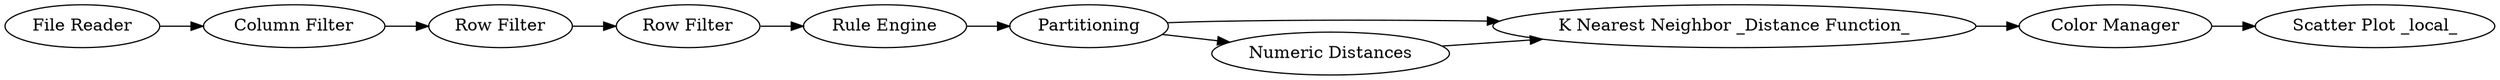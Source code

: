 digraph {
	13 -> 9
	2 -> 3
	6 -> 13
	11 -> 17
	3 -> 11
	17 -> 4
	1 -> 2
	9 -> 10
	4 -> 13
	4 -> 6
	13 [label="K Nearest Neighbor _Distance Function_"]
	1 [label="File Reader"]
	9 [label="Color Manager"]
	11 [label="Row Filter"]
	4 [label=Partitioning]
	6 [label="Numeric Distances"]
	17 [label="Rule Engine"]
	3 [label="Row Filter"]
	2 [label="Column Filter"]
	10 [label="Scatter Plot _local_"]
	rankdir=LR
}
